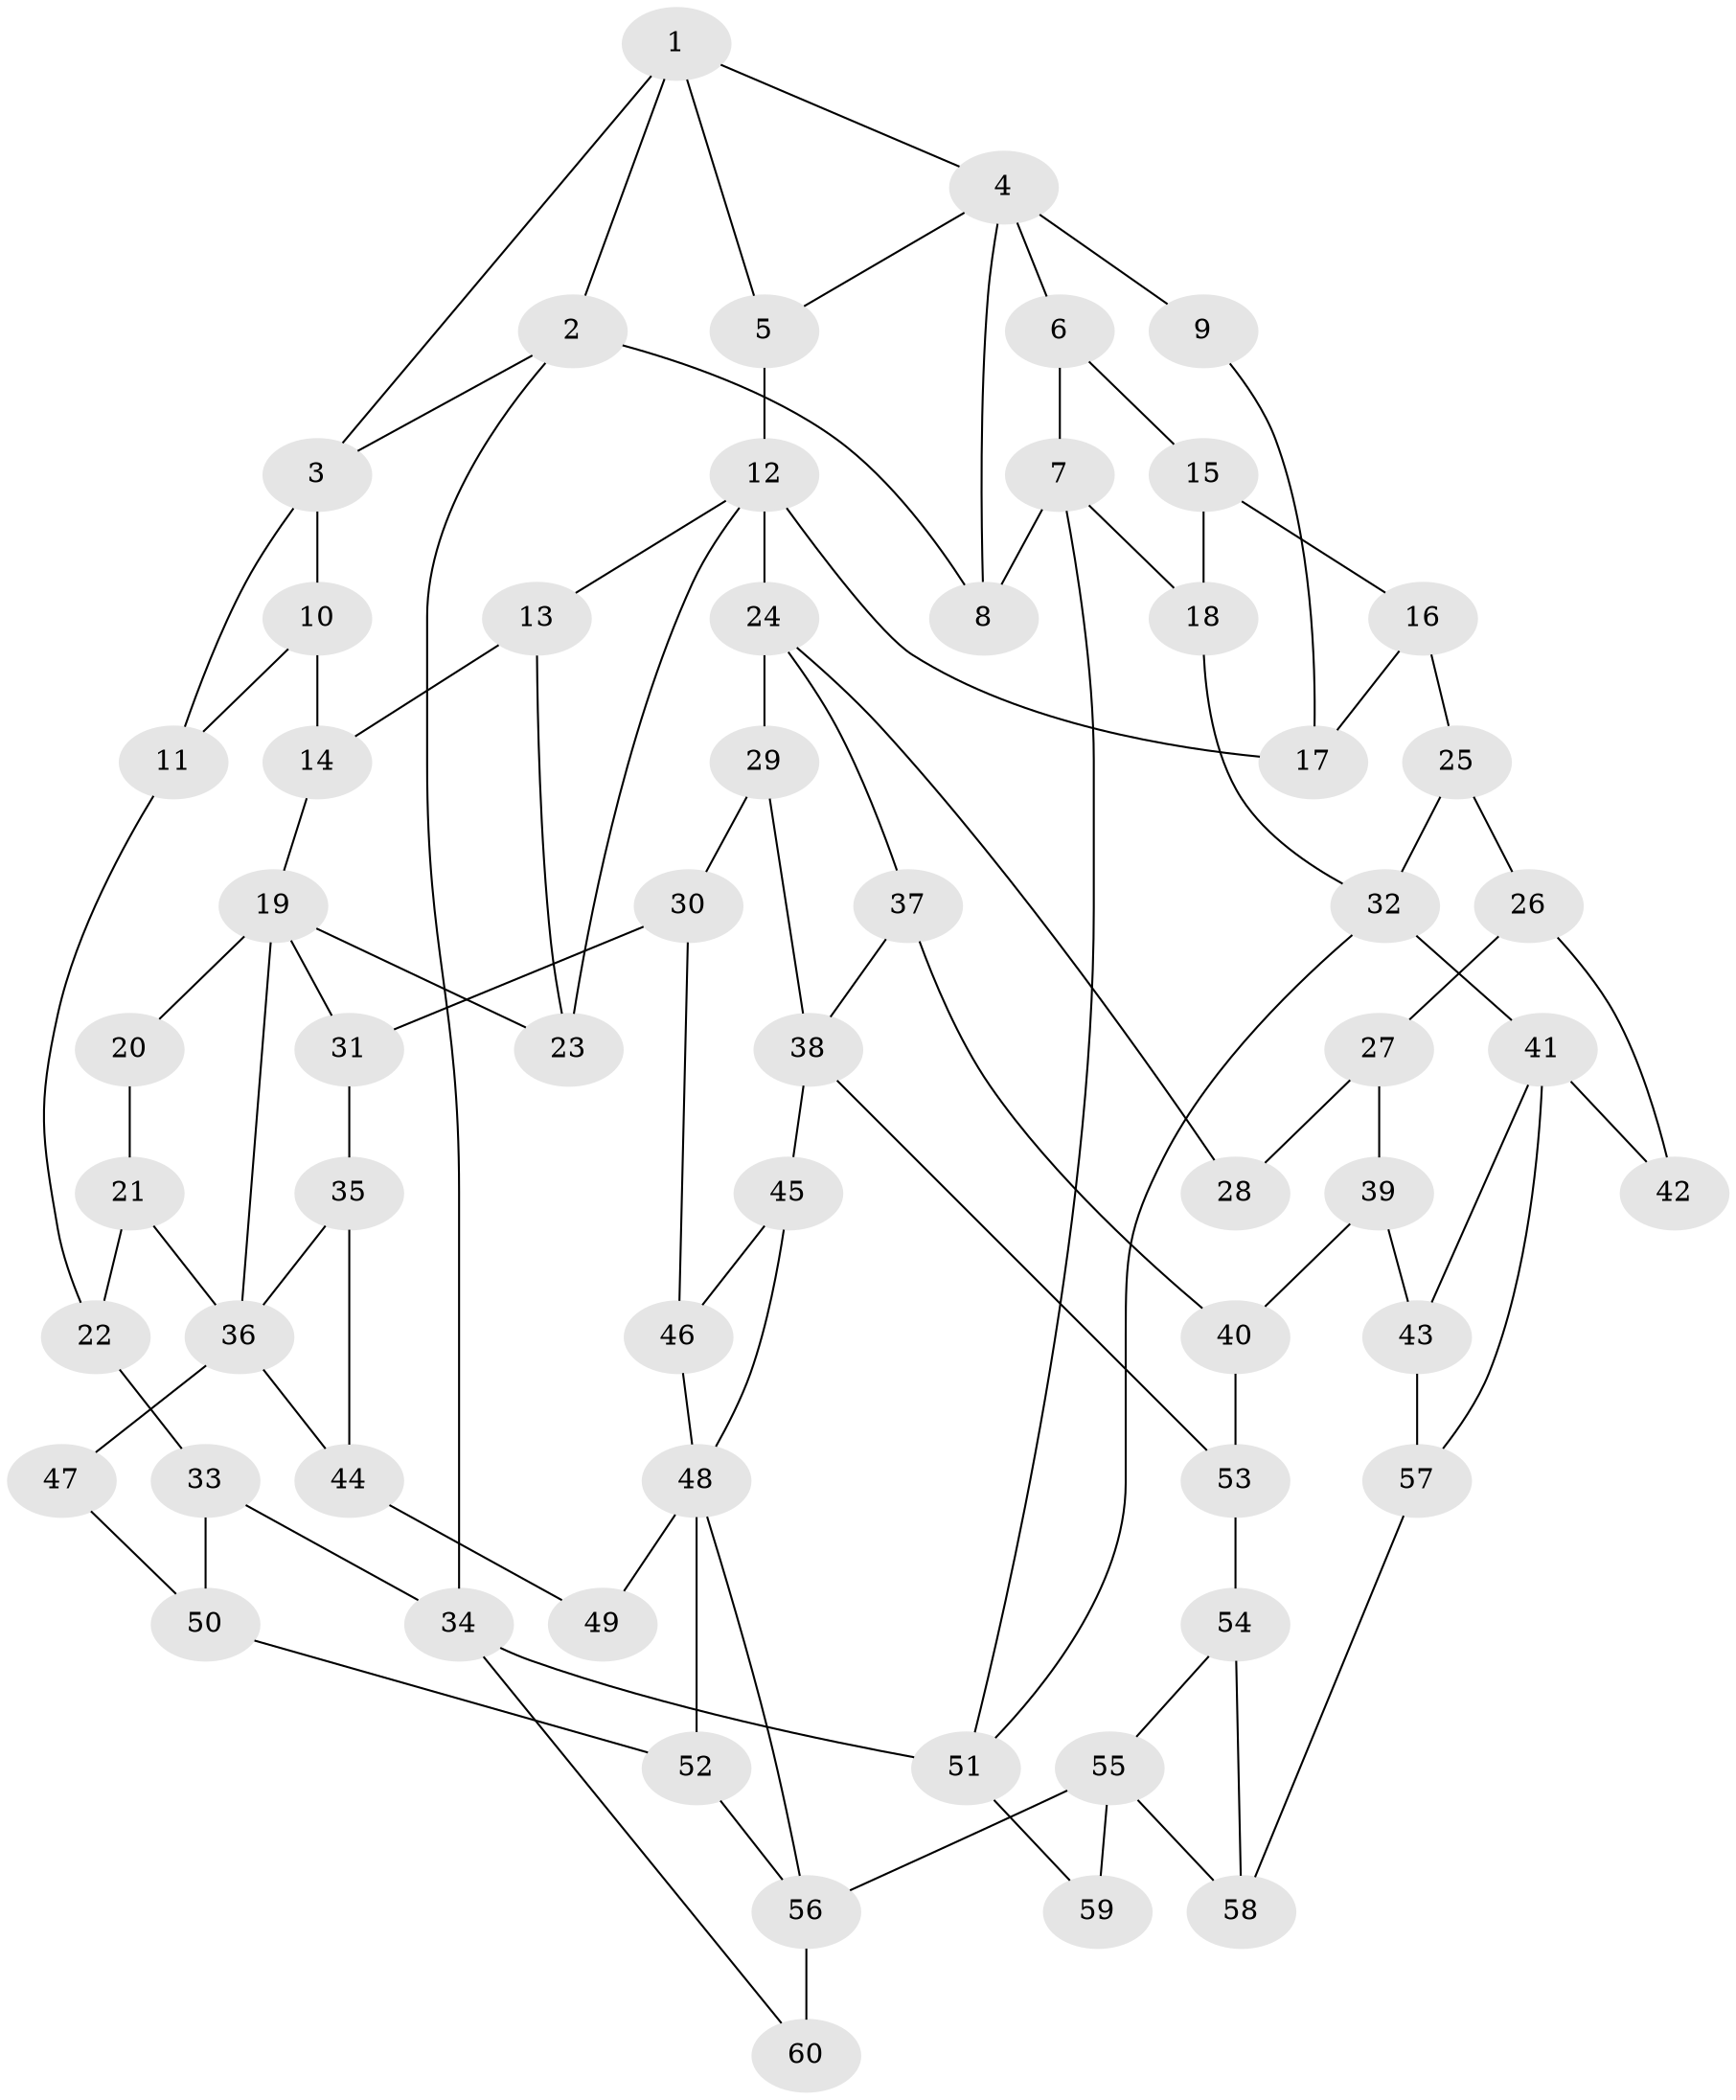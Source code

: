 // original degree distribution, {3: 0.030303030303030304, 4: 0.2222222222222222, 6: 0.21212121212121213, 5: 0.5353535353535354}
// Generated by graph-tools (version 1.1) at 2025/54/03/04/25 22:54:46]
// undirected, 60 vertices, 97 edges
graph export_dot {
  node [color=gray90,style=filled];
  1;
  2;
  3;
  4;
  5;
  6;
  7;
  8;
  9;
  10;
  11;
  12;
  13;
  14;
  15;
  16;
  17;
  18;
  19;
  20;
  21;
  22;
  23;
  24;
  25;
  26;
  27;
  28;
  29;
  30;
  31;
  32;
  33;
  34;
  35;
  36;
  37;
  38;
  39;
  40;
  41;
  42;
  43;
  44;
  45;
  46;
  47;
  48;
  49;
  50;
  51;
  52;
  53;
  54;
  55;
  56;
  57;
  58;
  59;
  60;
  1 -- 2 [weight=1.0];
  1 -- 3 [weight=1.0];
  1 -- 4 [weight=1.0];
  1 -- 5 [weight=1.0];
  2 -- 3 [weight=1.0];
  2 -- 8 [weight=1.0];
  2 -- 34 [weight=1.0];
  3 -- 10 [weight=1.0];
  3 -- 11 [weight=1.0];
  4 -- 5 [weight=1.0];
  4 -- 6 [weight=1.0];
  4 -- 8 [weight=1.0];
  4 -- 9 [weight=2.0];
  5 -- 12 [weight=1.0];
  6 -- 7 [weight=1.0];
  6 -- 15 [weight=2.0];
  7 -- 8 [weight=1.0];
  7 -- 18 [weight=1.0];
  7 -- 51 [weight=1.0];
  9 -- 17 [weight=1.0];
  10 -- 11 [weight=1.0];
  10 -- 14 [weight=1.0];
  11 -- 22 [weight=1.0];
  12 -- 13 [weight=1.0];
  12 -- 17 [weight=1.0];
  12 -- 23 [weight=1.0];
  12 -- 24 [weight=2.0];
  13 -- 14 [weight=1.0];
  13 -- 23 [weight=1.0];
  14 -- 19 [weight=1.0];
  15 -- 16 [weight=1.0];
  15 -- 18 [weight=1.0];
  16 -- 17 [weight=1.0];
  16 -- 25 [weight=1.0];
  18 -- 32 [weight=1.0];
  19 -- 20 [weight=2.0];
  19 -- 23 [weight=1.0];
  19 -- 31 [weight=1.0];
  19 -- 36 [weight=1.0];
  20 -- 21 [weight=1.0];
  21 -- 22 [weight=1.0];
  21 -- 36 [weight=1.0];
  22 -- 33 [weight=1.0];
  24 -- 28 [weight=2.0];
  24 -- 29 [weight=1.0];
  24 -- 37 [weight=1.0];
  25 -- 26 [weight=1.0];
  25 -- 32 [weight=1.0];
  26 -- 27 [weight=1.0];
  26 -- 42 [weight=1.0];
  27 -- 28 [weight=1.0];
  27 -- 39 [weight=1.0];
  29 -- 30 [weight=1.0];
  29 -- 38 [weight=1.0];
  30 -- 31 [weight=1.0];
  30 -- 46 [weight=1.0];
  31 -- 35 [weight=1.0];
  32 -- 41 [weight=2.0];
  32 -- 51 [weight=1.0];
  33 -- 34 [weight=1.0];
  33 -- 50 [weight=1.0];
  34 -- 51 [weight=1.0];
  34 -- 60 [weight=1.0];
  35 -- 36 [weight=1.0];
  35 -- 44 [weight=1.0];
  36 -- 44 [weight=1.0];
  36 -- 47 [weight=2.0];
  37 -- 38 [weight=1.0];
  37 -- 40 [weight=1.0];
  38 -- 45 [weight=1.0];
  38 -- 53 [weight=1.0];
  39 -- 40 [weight=1.0];
  39 -- 43 [weight=1.0];
  40 -- 53 [weight=1.0];
  41 -- 42 [weight=2.0];
  41 -- 43 [weight=1.0];
  41 -- 57 [weight=1.0];
  43 -- 57 [weight=1.0];
  44 -- 49 [weight=1.0];
  45 -- 46 [weight=1.0];
  45 -- 48 [weight=1.0];
  46 -- 48 [weight=1.0];
  47 -- 50 [weight=1.0];
  48 -- 49 [weight=2.0];
  48 -- 52 [weight=1.0];
  48 -- 56 [weight=1.0];
  50 -- 52 [weight=1.0];
  51 -- 59 [weight=1.0];
  52 -- 56 [weight=1.0];
  53 -- 54 [weight=1.0];
  54 -- 55 [weight=1.0];
  54 -- 58 [weight=1.0];
  55 -- 56 [weight=2.0];
  55 -- 58 [weight=1.0];
  55 -- 59 [weight=2.0];
  56 -- 60 [weight=2.0];
  57 -- 58 [weight=1.0];
}
